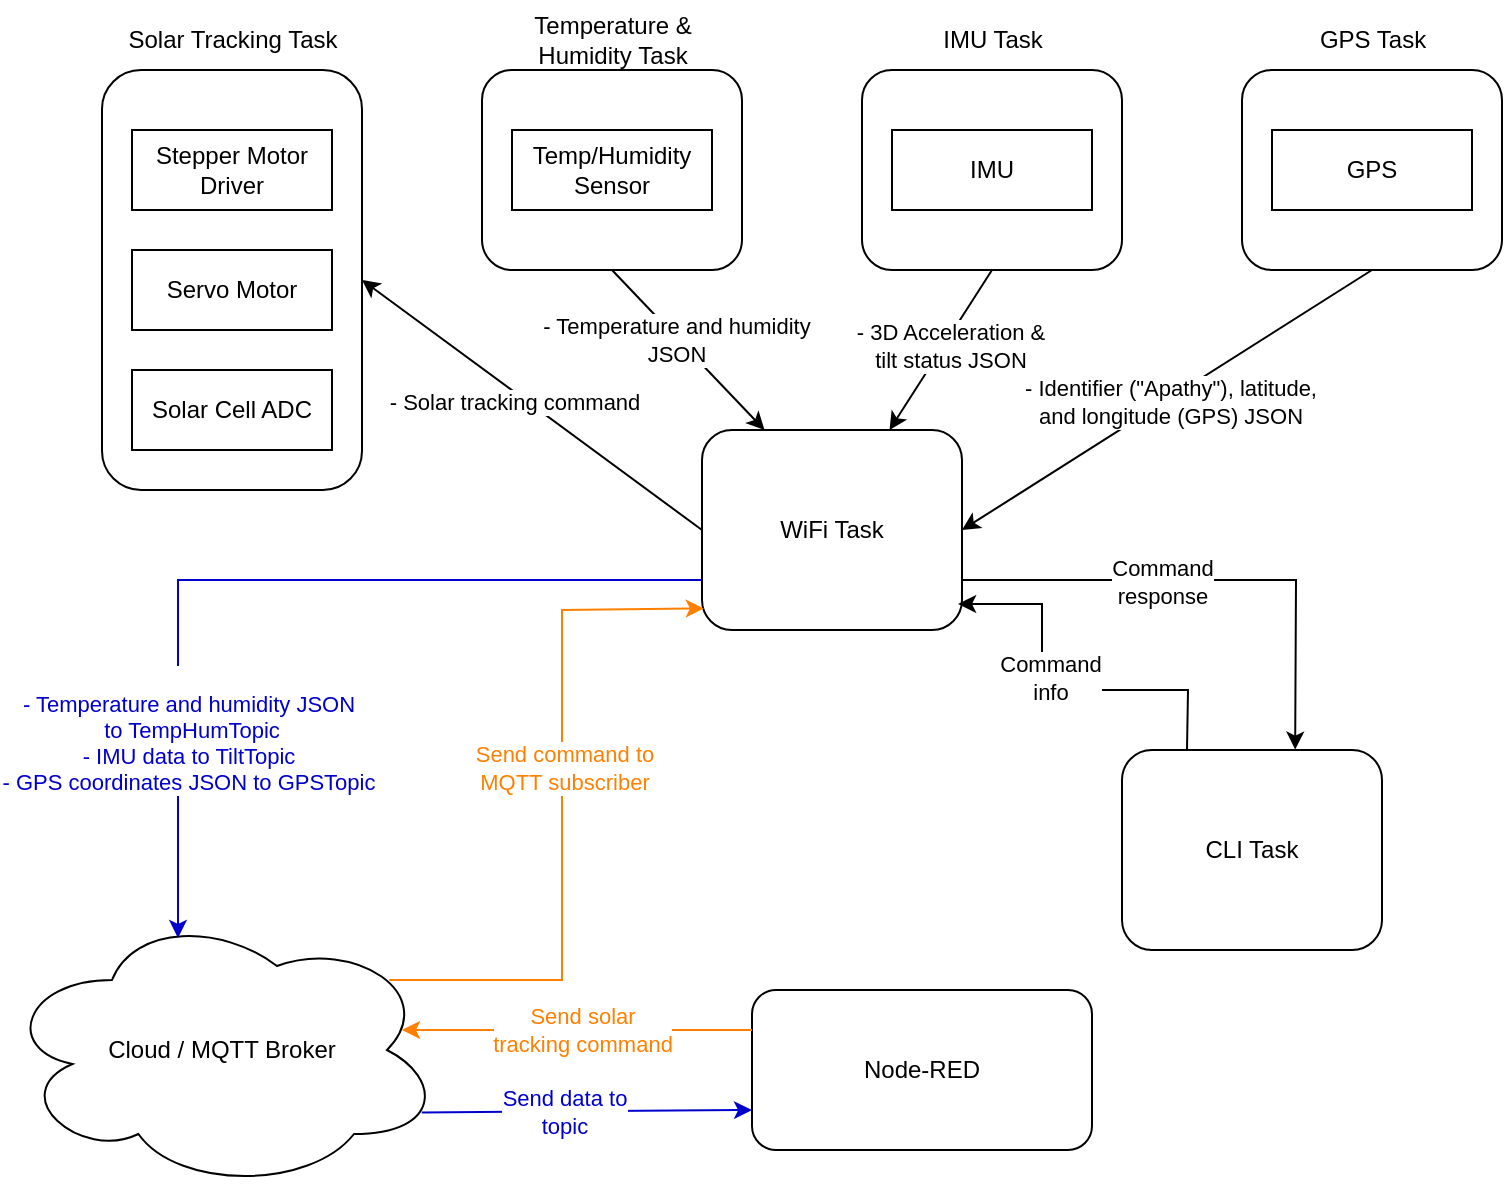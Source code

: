 <mxfile version="27.0.1">
  <diagram name="Page-1" id="Ie_a2-sc57kRKrSM1Xpx">
    <mxGraphModel dx="946" dy="644" grid="1" gridSize="10" guides="1" tooltips="1" connect="1" arrows="1" fold="1" page="1" pageScale="1" pageWidth="850" pageHeight="1100" math="0" shadow="0">
      <root>
        <mxCell id="0" />
        <mxCell id="1" parent="0" />
        <mxCell id="A31ABvEfGWIdzAUm42GZ-3" value="" style="rounded=1;whiteSpace=wrap;html=1;fillColor=none;" parent="1" vertex="1">
          <mxGeometry x="90" y="80" width="130" height="210" as="geometry" />
        </mxCell>
        <mxCell id="A31ABvEfGWIdzAUm42GZ-4" value="Solar Tracking Task" style="text;html=1;align=center;verticalAlign=middle;resizable=0;points=[];autosize=1;strokeColor=none;fillColor=none;" parent="1" vertex="1">
          <mxGeometry x="90" y="50" width="130" height="30" as="geometry" />
        </mxCell>
        <mxCell id="A31ABvEfGWIdzAUm42GZ-5" value="Stepper Motor Driver" style="rounded=0;whiteSpace=wrap;html=1;" parent="1" vertex="1">
          <mxGeometry x="105" y="110" width="100" height="40" as="geometry" />
        </mxCell>
        <mxCell id="A31ABvEfGWIdzAUm42GZ-6" value="Servo Motor" style="rounded=0;whiteSpace=wrap;html=1;" parent="1" vertex="1">
          <mxGeometry x="105" y="170" width="100" height="40" as="geometry" />
        </mxCell>
        <mxCell id="A31ABvEfGWIdzAUm42GZ-7" value="Solar Cell ADC" style="rounded=0;whiteSpace=wrap;html=1;" parent="1" vertex="1">
          <mxGeometry x="105" y="230" width="100" height="40" as="geometry" />
        </mxCell>
        <mxCell id="A31ABvEfGWIdzAUm42GZ-8" value="" style="rounded=1;whiteSpace=wrap;html=1;fillColor=none;" parent="1" vertex="1">
          <mxGeometry x="280" y="80" width="130" height="100" as="geometry" />
        </mxCell>
        <mxCell id="A31ABvEfGWIdzAUm42GZ-9" value="Temperature &amp;amp;&lt;div&gt;Humidity&amp;nbsp;&lt;span style=&quot;background-color: transparent; color: light-dark(rgb(0, 0, 0), rgb(255, 255, 255));&quot;&gt;Task&lt;/span&gt;&lt;/div&gt;" style="text;html=1;align=center;verticalAlign=middle;resizable=0;points=[];autosize=1;strokeColor=none;fillColor=none;" parent="1" vertex="1">
          <mxGeometry x="295" y="45" width="100" height="40" as="geometry" />
        </mxCell>
        <mxCell id="A31ABvEfGWIdzAUm42GZ-10" value="Temp/Humidity Sensor" style="rounded=0;whiteSpace=wrap;html=1;" parent="1" vertex="1">
          <mxGeometry x="295" y="110" width="100" height="40" as="geometry" />
        </mxCell>
        <mxCell id="A31ABvEfGWIdzAUm42GZ-13" value="" style="rounded=1;whiteSpace=wrap;html=1;fillColor=none;" parent="1" vertex="1">
          <mxGeometry x="470" y="80" width="130" height="100" as="geometry" />
        </mxCell>
        <mxCell id="A31ABvEfGWIdzAUm42GZ-14" value="IMU Task" style="text;html=1;align=center;verticalAlign=middle;resizable=0;points=[];autosize=1;strokeColor=none;fillColor=none;" parent="1" vertex="1">
          <mxGeometry x="500" y="50" width="70" height="30" as="geometry" />
        </mxCell>
        <mxCell id="A31ABvEfGWIdzAUm42GZ-15" value="IMU" style="rounded=0;whiteSpace=wrap;html=1;" parent="1" vertex="1">
          <mxGeometry x="485" y="110" width="100" height="40" as="geometry" />
        </mxCell>
        <mxCell id="A31ABvEfGWIdzAUm42GZ-16" value="" style="rounded=1;whiteSpace=wrap;html=1;fillColor=none;" parent="1" vertex="1">
          <mxGeometry x="660" y="80" width="130" height="100" as="geometry" />
        </mxCell>
        <mxCell id="A31ABvEfGWIdzAUm42GZ-17" value="GPS Task" style="text;html=1;align=center;verticalAlign=middle;resizable=0;points=[];autosize=1;strokeColor=none;fillColor=none;" parent="1" vertex="1">
          <mxGeometry x="685" y="50" width="80" height="30" as="geometry" />
        </mxCell>
        <mxCell id="A31ABvEfGWIdzAUm42GZ-18" value="GPS" style="rounded=0;whiteSpace=wrap;html=1;" parent="1" vertex="1">
          <mxGeometry x="675" y="110" width="100" height="40" as="geometry" />
        </mxCell>
        <mxCell id="A31ABvEfGWIdzAUm42GZ-22" value="CLI Task" style="rounded=1;whiteSpace=wrap;html=1;fillColor=none;" parent="1" vertex="1">
          <mxGeometry x="600" y="420" width="130" height="100" as="geometry" />
        </mxCell>
        <mxCell id="A31ABvEfGWIdzAUm42GZ-26" value="" style="endArrow=classic;html=1;rounded=0;exitX=0.5;exitY=1;exitDx=0;exitDy=0;entryX=0.25;entryY=0;entryDx=0;entryDy=0;" parent="1" source="A31ABvEfGWIdzAUm42GZ-8" edge="1">
          <mxGeometry width="50" height="50" relative="1" as="geometry">
            <mxPoint x="400" y="320" as="sourcePoint" />
            <mxPoint x="421.25" y="260" as="targetPoint" />
          </mxGeometry>
        </mxCell>
        <mxCell id="A31ABvEfGWIdzAUm42GZ-27" value="- Temperature and humidity&lt;div&gt;JSON&lt;/div&gt;" style="edgeLabel;html=1;align=center;verticalAlign=middle;resizable=0;points=[];" parent="A31ABvEfGWIdzAUm42GZ-26" vertex="1" connectable="0">
          <mxGeometry x="-0.142" y="-1" relative="1" as="geometry">
            <mxPoint as="offset" />
          </mxGeometry>
        </mxCell>
        <mxCell id="A31ABvEfGWIdzAUm42GZ-28" value="" style="endArrow=classic;html=1;rounded=0;entryX=0.75;entryY=0;entryDx=0;entryDy=0;exitX=0.5;exitY=1;exitDx=0;exitDy=0;" parent="1" source="A31ABvEfGWIdzAUm42GZ-13" edge="1">
          <mxGeometry width="50" height="50" relative="1" as="geometry">
            <mxPoint x="400" y="320" as="sourcePoint" />
            <mxPoint x="483.75" y="260" as="targetPoint" />
          </mxGeometry>
        </mxCell>
        <mxCell id="A31ABvEfGWIdzAUm42GZ-29" value="- 3D Acceleration &amp;amp;&lt;div&gt;tilt status JSON&lt;/div&gt;" style="edgeLabel;html=1;align=center;verticalAlign=middle;resizable=0;points=[];" parent="A31ABvEfGWIdzAUm42GZ-28" vertex="1" connectable="0">
          <mxGeometry x="-0.059" y="3" relative="1" as="geometry">
            <mxPoint y="-1" as="offset" />
          </mxGeometry>
        </mxCell>
        <mxCell id="A31ABvEfGWIdzAUm42GZ-30" value="" style="endArrow=classic;html=1;rounded=0;exitX=0.5;exitY=1;exitDx=0;exitDy=0;entryX=1;entryY=0.5;entryDx=0;entryDy=0;" parent="1" source="A31ABvEfGWIdzAUm42GZ-16" target="52xFFbnX9Mk3Ik9An0Sm-1" edge="1">
          <mxGeometry width="50" height="50" relative="1" as="geometry">
            <mxPoint x="400" y="320" as="sourcePoint" />
            <mxPoint x="515" y="322.5" as="targetPoint" />
          </mxGeometry>
        </mxCell>
        <mxCell id="A31ABvEfGWIdzAUm42GZ-32" value="- Identifier (&quot;Apathy&quot;), latitude,&lt;div&gt;and longitude (GPS) JSON&lt;/div&gt;" style="edgeLabel;html=1;align=center;verticalAlign=middle;resizable=0;points=[];" parent="A31ABvEfGWIdzAUm42GZ-30" vertex="1" connectable="0">
          <mxGeometry x="-0.003" y="1" relative="1" as="geometry">
            <mxPoint as="offset" />
          </mxGeometry>
        </mxCell>
        <mxCell id="A31ABvEfGWIdzAUm42GZ-33" value="" style="endArrow=classic;html=1;rounded=0;entryX=1;entryY=0.5;entryDx=0;entryDy=0;exitX=0;exitY=0.5;exitDx=0;exitDy=0;" parent="1" source="52xFFbnX9Mk3Ik9An0Sm-1" target="A31ABvEfGWIdzAUm42GZ-3" edge="1">
          <mxGeometry width="50" height="50" relative="1" as="geometry">
            <mxPoint x="340" y="340" as="sourcePoint" />
            <mxPoint x="390" y="322.5" as="targetPoint" />
          </mxGeometry>
        </mxCell>
        <mxCell id="52xFFbnX9Mk3Ik9An0Sm-4" value="- Solar tracking command" style="edgeLabel;html=1;align=center;verticalAlign=middle;resizable=0;points=[];" parent="A31ABvEfGWIdzAUm42GZ-33" vertex="1" connectable="0">
          <mxGeometry x="0.077" y="4" relative="1" as="geometry">
            <mxPoint as="offset" />
          </mxGeometry>
        </mxCell>
        <mxCell id="nh9NJUfpQ5GKdOAc1GB4-7" value="" style="endArrow=classic;html=1;rounded=0;entryX=0.985;entryY=0.87;entryDx=0;entryDy=0;entryPerimeter=0;exitX=0.25;exitY=0;exitDx=0;exitDy=0;" parent="1" source="A31ABvEfGWIdzAUm42GZ-22" target="52xFFbnX9Mk3Ik9An0Sm-1" edge="1">
          <mxGeometry width="50" height="50" relative="1" as="geometry">
            <mxPoint x="410" y="400" as="sourcePoint" />
            <mxPoint x="464.625" y="384.625" as="targetPoint" />
            <Array as="points">
              <mxPoint x="633" y="390" />
              <mxPoint x="560" y="390" />
              <mxPoint x="560" y="347" />
            </Array>
          </mxGeometry>
        </mxCell>
        <mxCell id="nh9NJUfpQ5GKdOAc1GB4-10" value="Command&lt;div&gt;info&lt;/div&gt;" style="edgeLabel;html=1;align=center;verticalAlign=middle;resizable=0;points=[];" parent="nh9NJUfpQ5GKdOAc1GB4-7" vertex="1" connectable="0">
          <mxGeometry x="0.295" relative="1" as="geometry">
            <mxPoint x="4" y="12" as="offset" />
          </mxGeometry>
        </mxCell>
        <mxCell id="nh9NJUfpQ5GKdOAc1GB4-8" value="" style="endArrow=classic;html=1;rounded=0;entryX=0.666;entryY=-0.002;entryDx=0;entryDy=0;exitX=1;exitY=0.75;exitDx=0;exitDy=0;entryPerimeter=0;" parent="1" source="52xFFbnX9Mk3Ik9An0Sm-1" target="A31ABvEfGWIdzAUm42GZ-22" edge="1">
          <mxGeometry width="50" height="50" relative="1" as="geometry">
            <mxPoint x="515" y="385" as="sourcePoint" />
            <mxPoint x="460" y="350" as="targetPoint" />
            <Array as="points">
              <mxPoint x="687" y="335" />
            </Array>
          </mxGeometry>
        </mxCell>
        <mxCell id="nh9NJUfpQ5GKdOAc1GB4-9" value="Command&lt;div&gt;response&lt;/div&gt;" style="edgeLabel;html=1;align=center;verticalAlign=middle;resizable=0;points=[];" parent="nh9NJUfpQ5GKdOAc1GB4-8" vertex="1" connectable="0">
          <mxGeometry x="-0.319" y="-1" relative="1" as="geometry">
            <mxPoint x="14" as="offset" />
          </mxGeometry>
        </mxCell>
        <mxCell id="UbXW7XCO8egQvfuF_MLZ-1" value="Cloud / MQTT Broker" style="ellipse;shape=cloud;whiteSpace=wrap;html=1;" parent="1" vertex="1">
          <mxGeometry x="40" y="500" width="220" height="140" as="geometry" />
        </mxCell>
        <mxCell id="UbXW7XCO8egQvfuF_MLZ-3" value="Node-RED" style="rounded=1;whiteSpace=wrap;html=1;fillColor=none;" parent="1" vertex="1">
          <mxGeometry x="415" y="540" width="170" height="80" as="geometry" />
        </mxCell>
        <mxCell id="UbXW7XCO8egQvfuF_MLZ-4" value="" style="endArrow=classic;html=1;rounded=0;exitX=0;exitY=0.75;exitDx=0;exitDy=0;fillColor=#FF0000;strokeColor=#0000CC;entryX=0.4;entryY=0.1;entryDx=0;entryDy=0;entryPerimeter=0;" parent="1" source="52xFFbnX9Mk3Ik9An0Sm-1" target="UbXW7XCO8egQvfuF_MLZ-1" edge="1">
          <mxGeometry width="50" height="50" relative="1" as="geometry">
            <mxPoint x="265" y="340" as="sourcePoint" />
            <mxPoint x="129.783" y="490.075" as="targetPoint" />
            <Array as="points">
              <mxPoint x="128" y="335" />
            </Array>
          </mxGeometry>
        </mxCell>
        <mxCell id="UbXW7XCO8egQvfuF_MLZ-5" value="&lt;div&gt;&lt;br&gt;&lt;/div&gt;&lt;div&gt;&lt;font style=&quot;color: rgb(0, 0, 204);&quot;&gt;- Temperature and humidity JSON&lt;/font&gt;&lt;/div&gt;&lt;div&gt;&lt;font style=&quot;color: rgb(0, 0, 204);&quot;&gt;&amp;nbsp;to TempHumTopic&lt;/font&gt;&lt;/div&gt;&lt;div&gt;&lt;font style=&quot;color: rgb(0, 0, 204);&quot;&gt;- IMU data to TiltTopic&lt;/font&gt;&lt;/div&gt;&lt;div&gt;&lt;font style=&quot;color: rgb(0, 0, 204);&quot;&gt;- GPS coordinates JSON to GPSTopic&lt;/font&gt;&lt;/div&gt;" style="edgeLabel;html=1;align=center;verticalAlign=middle;resizable=0;points=[];" parent="UbXW7XCO8egQvfuF_MLZ-4" vertex="1" connectable="0">
          <mxGeometry x="0.086" y="-1" relative="1" as="geometry">
            <mxPoint x="-18" y="76" as="offset" />
          </mxGeometry>
        </mxCell>
        <mxCell id="52xFFbnX9Mk3Ik9An0Sm-1" value="WiFi Task" style="rounded=1;whiteSpace=wrap;html=1;fillColor=none;" parent="1" vertex="1">
          <mxGeometry x="390" y="260" width="130" height="100" as="geometry" />
        </mxCell>
        <mxCell id="52xFFbnX9Mk3Ik9An0Sm-5" value="" style="endArrow=classic;html=1;rounded=0;exitX=0;exitY=0.25;exitDx=0;exitDy=0;strokeColor=#FF8000;" parent="1" source="UbXW7XCO8egQvfuF_MLZ-3" edge="1">
          <mxGeometry width="50" height="50" relative="1" as="geometry">
            <mxPoint x="242" y="587" as="sourcePoint" />
            <mxPoint x="240" y="560" as="targetPoint" />
          </mxGeometry>
        </mxCell>
        <mxCell id="52xFFbnX9Mk3Ik9An0Sm-9" value="&lt;font style=&quot;color: rgb(255, 128, 0);&quot;&gt;Send solar&lt;/font&gt;&lt;div&gt;&lt;font style=&quot;color: rgb(255, 128, 0);&quot;&gt;tracking command&lt;/font&gt;&lt;/div&gt;" style="edgeLabel;html=1;align=center;verticalAlign=middle;resizable=0;points=[];" parent="52xFFbnX9Mk3Ik9An0Sm-5" vertex="1" connectable="0">
          <mxGeometry x="0.12" relative="1" as="geometry">
            <mxPoint x="13" as="offset" />
          </mxGeometry>
        </mxCell>
        <mxCell id="52xFFbnX9Mk3Ik9An0Sm-10" value="" style="endArrow=classic;html=1;rounded=0;exitX=0.954;exitY=0.723;exitDx=0;exitDy=0;exitPerimeter=0;entryX=0;entryY=0.75;entryDx=0;entryDy=0;strokeColor=#0000CC;" parent="1" source="UbXW7XCO8egQvfuF_MLZ-1" target="UbXW7XCO8egQvfuF_MLZ-3" edge="1">
          <mxGeometry width="50" height="50" relative="1" as="geometry">
            <mxPoint x="400" y="450" as="sourcePoint" />
            <mxPoint x="450" y="400" as="targetPoint" />
          </mxGeometry>
        </mxCell>
        <mxCell id="52xFFbnX9Mk3Ik9An0Sm-11" value="&lt;font style=&quot;color: rgb(0, 0, 204);&quot;&gt;Send data to&lt;/font&gt;&lt;div&gt;&lt;font style=&quot;color: rgb(0, 0, 204);&quot;&gt;topic&lt;/font&gt;&lt;/div&gt;" style="edgeLabel;html=1;align=center;verticalAlign=middle;resizable=0;points=[];" parent="52xFFbnX9Mk3Ik9An0Sm-10" vertex="1" connectable="0">
          <mxGeometry x="-0.145" relative="1" as="geometry">
            <mxPoint as="offset" />
          </mxGeometry>
        </mxCell>
        <mxCell id="52xFFbnX9Mk3Ik9An0Sm-12" value="" style="endArrow=classic;html=1;rounded=0;exitX=0.88;exitY=0.25;exitDx=0;exitDy=0;exitPerimeter=0;entryX=0.007;entryY=0.892;entryDx=0;entryDy=0;strokeColor=#FF8000;entryPerimeter=0;" parent="1" source="UbXW7XCO8egQvfuF_MLZ-1" target="52xFFbnX9Mk3Ik9An0Sm-1" edge="1">
          <mxGeometry width="50" height="50" relative="1" as="geometry">
            <mxPoint x="370" y="460" as="sourcePoint" />
            <mxPoint x="420" y="410" as="targetPoint" />
            <Array as="points">
              <mxPoint x="320" y="535" />
              <mxPoint x="320" y="350" />
            </Array>
          </mxGeometry>
        </mxCell>
        <mxCell id="52xFFbnX9Mk3Ik9An0Sm-13" value="&lt;font style=&quot;color: rgb(255, 128, 0);&quot;&gt;Send command to&lt;/font&gt;&lt;div&gt;&lt;font style=&quot;color: rgb(255, 128, 0);&quot;&gt;MQTT subscriber&lt;/font&gt;&lt;/div&gt;" style="edgeLabel;html=1;align=center;verticalAlign=middle;resizable=0;points=[];" parent="52xFFbnX9Mk3Ik9An0Sm-12" vertex="1" connectable="0">
          <mxGeometry x="0.125" y="-1" relative="1" as="geometry">
            <mxPoint as="offset" />
          </mxGeometry>
        </mxCell>
      </root>
    </mxGraphModel>
  </diagram>
</mxfile>
